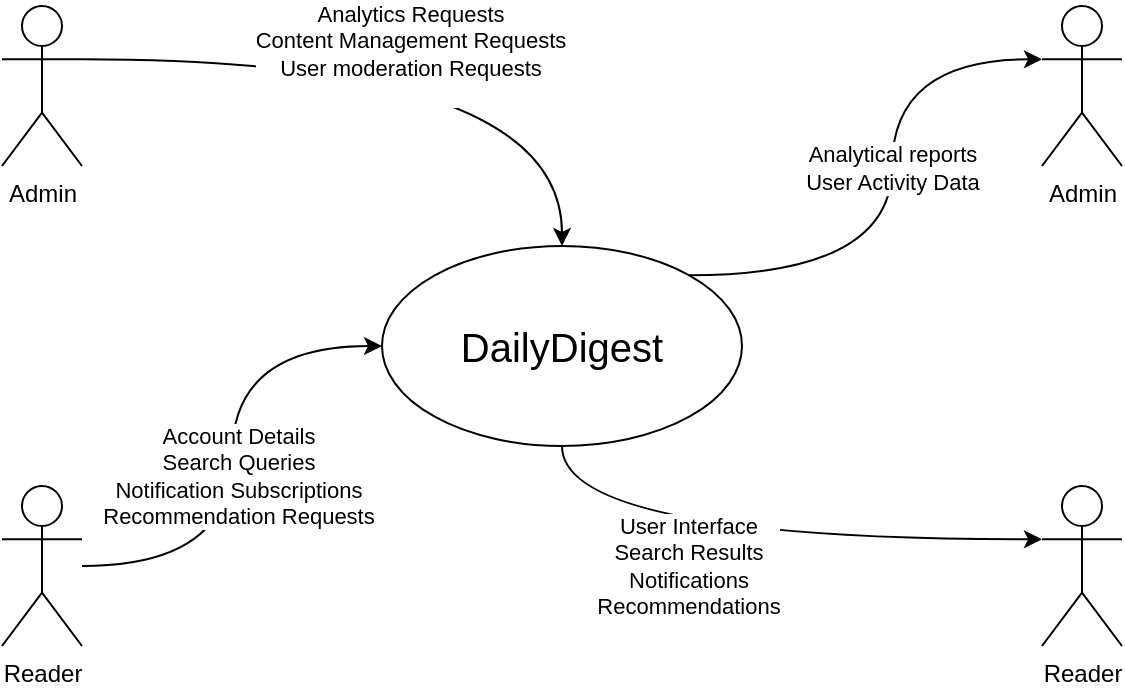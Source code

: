 <mxfile version="24.7.17">
  <diagram name="Page-1" id="b5b7bab2-c9e2-2cf4-8b2a-24fd1a2a6d21">
    <mxGraphModel dx="1103" dy="724" grid="1" gridSize="10" guides="1" tooltips="1" connect="1" arrows="1" fold="1" page="1" pageScale="1" pageWidth="827" pageHeight="1169" background="none" math="0" shadow="0">
      <root>
        <mxCell id="0" />
        <mxCell id="1" parent="0" />
        <mxCell id="l5Gs9orbOI9hL1oC6sch-7" style="edgeStyle=orthogonalEdgeStyle;rounded=0;orthogonalLoop=1;jettySize=auto;html=1;entryX=0;entryY=0.5;entryDx=0;entryDy=0;elbow=vertical;curved=1;" edge="1" parent="1" source="l5Gs9orbOI9hL1oC6sch-1" target="l5Gs9orbOI9hL1oC6sch-5">
          <mxGeometry relative="1" as="geometry" />
        </mxCell>
        <mxCell id="l5Gs9orbOI9hL1oC6sch-11" value="Account Details&lt;div&gt;Search Queries&lt;/div&gt;&lt;div&gt;Notification Subscriptions&lt;/div&gt;&lt;div&gt;Recommendation Requests&lt;/div&gt;" style="edgeLabel;html=1;align=center;verticalAlign=middle;resizable=0;points=[];" vertex="1" connectable="0" parent="l5Gs9orbOI9hL1oC6sch-7">
          <mxGeometry x="-0.078" y="-3" relative="1" as="geometry">
            <mxPoint as="offset" />
          </mxGeometry>
        </mxCell>
        <mxCell id="l5Gs9orbOI9hL1oC6sch-1" value="Reader" style="shape=umlActor;verticalLabelPosition=bottom;verticalAlign=top;html=1;" vertex="1" parent="1">
          <mxGeometry x="160" y="440" width="40" height="80" as="geometry" />
        </mxCell>
        <mxCell id="l5Gs9orbOI9hL1oC6sch-9" style="edgeStyle=orthogonalEdgeStyle;rounded=0;orthogonalLoop=1;jettySize=auto;html=1;entryX=0.5;entryY=0;entryDx=0;entryDy=0;curved=1;exitX=1;exitY=0.333;exitDx=0;exitDy=0;exitPerimeter=0;" edge="1" parent="1" source="l5Gs9orbOI9hL1oC6sch-2" target="l5Gs9orbOI9hL1oC6sch-5">
          <mxGeometry relative="1" as="geometry" />
        </mxCell>
        <mxCell id="l5Gs9orbOI9hL1oC6sch-12" value="Analytics Requests&lt;div&gt;Content Management Requests&lt;/div&gt;&lt;div&gt;User moderation Requests&lt;/div&gt;&lt;div&gt;&lt;br&gt;&lt;/div&gt;" style="edgeLabel;html=1;align=center;verticalAlign=middle;resizable=0;points=[];" vertex="1" connectable="0" parent="l5Gs9orbOI9hL1oC6sch-9">
          <mxGeometry x="-0.019" y="3" relative="1" as="geometry">
            <mxPoint as="offset" />
          </mxGeometry>
        </mxCell>
        <mxCell id="l5Gs9orbOI9hL1oC6sch-2" value="Admin" style="shape=umlActor;verticalLabelPosition=bottom;verticalAlign=top;html=1;" vertex="1" parent="1">
          <mxGeometry x="160" y="200" width="40" height="80" as="geometry" />
        </mxCell>
        <mxCell id="l5Gs9orbOI9hL1oC6sch-5" value="&lt;font style=&quot;font-size: 20px;&quot;&gt;DailyDigest&lt;/font&gt;" style="ellipse;whiteSpace=wrap;html=1;" vertex="1" parent="1">
          <mxGeometry x="350" y="320" width="180" height="100" as="geometry" />
        </mxCell>
        <mxCell id="l5Gs9orbOI9hL1oC6sch-14" value="Reader" style="shape=umlActor;verticalLabelPosition=bottom;verticalAlign=top;html=1;" vertex="1" parent="1">
          <mxGeometry x="680" y="440" width="40" height="80" as="geometry" />
        </mxCell>
        <mxCell id="l5Gs9orbOI9hL1oC6sch-15" style="edgeStyle=orthogonalEdgeStyle;rounded=0;orthogonalLoop=1;jettySize=auto;html=1;entryX=0;entryY=0.333;entryDx=0;entryDy=0;entryPerimeter=0;curved=1;exitX=0.5;exitY=1;exitDx=0;exitDy=0;" edge="1" parent="1" source="l5Gs9orbOI9hL1oC6sch-5" target="l5Gs9orbOI9hL1oC6sch-14">
          <mxGeometry relative="1" as="geometry" />
        </mxCell>
        <mxCell id="l5Gs9orbOI9hL1oC6sch-16" value="&lt;div&gt;User Interface&lt;/div&gt;&lt;div&gt;Search Results&lt;/div&gt;&lt;div&gt;Notifications&lt;/div&gt;&lt;div&gt;Recommendations&lt;/div&gt;" style="edgeLabel;html=1;align=center;verticalAlign=middle;resizable=0;points=[];" vertex="1" connectable="0" parent="l5Gs9orbOI9hL1oC6sch-15">
          <mxGeometry x="-0.239" y="-13" relative="1" as="geometry">
            <mxPoint as="offset" />
          </mxGeometry>
        </mxCell>
        <mxCell id="l5Gs9orbOI9hL1oC6sch-17" value="Admin" style="shape=umlActor;verticalLabelPosition=bottom;verticalAlign=top;html=1;" vertex="1" parent="1">
          <mxGeometry x="680" y="200" width="40" height="80" as="geometry" />
        </mxCell>
        <mxCell id="l5Gs9orbOI9hL1oC6sch-18" style="edgeStyle=orthogonalEdgeStyle;rounded=0;orthogonalLoop=1;jettySize=auto;html=1;entryX=0;entryY=0.333;entryDx=0;entryDy=0;entryPerimeter=0;curved=1;exitX=1;exitY=0;exitDx=0;exitDy=0;" edge="1" parent="1" source="l5Gs9orbOI9hL1oC6sch-5" target="l5Gs9orbOI9hL1oC6sch-17">
          <mxGeometry relative="1" as="geometry" />
        </mxCell>
        <mxCell id="l5Gs9orbOI9hL1oC6sch-20" value="Analytical reports&lt;div&gt;User Activity Data&lt;/div&gt;" style="edgeLabel;html=1;align=center;verticalAlign=middle;resizable=0;points=[];" vertex="1" connectable="0" parent="l5Gs9orbOI9hL1oC6sch-18">
          <mxGeometry x="0.089" relative="1" as="geometry">
            <mxPoint as="offset" />
          </mxGeometry>
        </mxCell>
      </root>
    </mxGraphModel>
  </diagram>
</mxfile>
